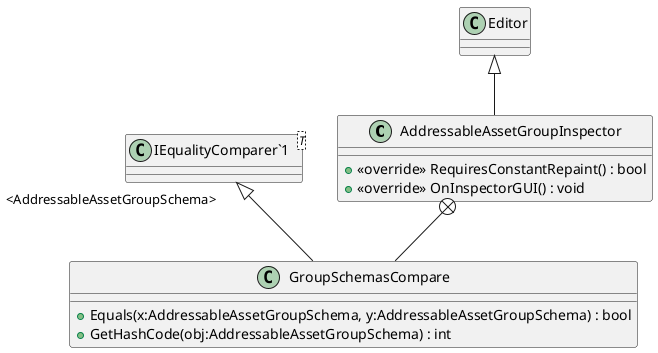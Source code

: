 @startuml
class AddressableAssetGroupInspector {
    + <<override>> RequiresConstantRepaint() : bool
    + <<override>> OnInspectorGUI() : void
}
class GroupSchemasCompare {
    + Equals(x:AddressableAssetGroupSchema, y:AddressableAssetGroupSchema) : bool
    + GetHashCode(obj:AddressableAssetGroupSchema) : int
}
class "IEqualityComparer`1"<T> {
}
Editor <|-- AddressableAssetGroupInspector
AddressableAssetGroupInspector +-- GroupSchemasCompare
"IEqualityComparer`1" "<AddressableAssetGroupSchema>" <|-- GroupSchemasCompare
@enduml
